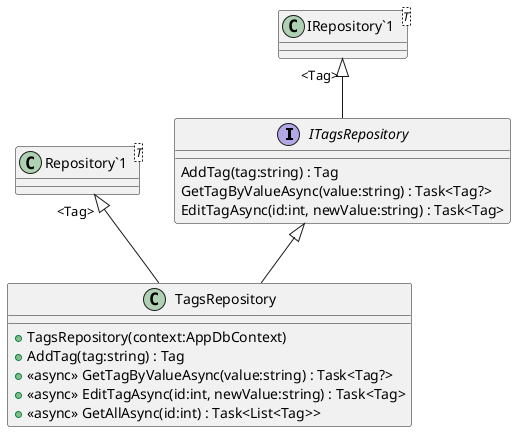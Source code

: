 @startuml
interface ITagsRepository {
    AddTag(tag:string) : Tag
    GetTagByValueAsync(value:string) : Task<Tag?>
    EditTagAsync(id:int, newValue:string) : Task<Tag>
}
class TagsRepository {
    + TagsRepository(context:AppDbContext)
    + AddTag(tag:string) : Tag
    + <<async>> GetTagByValueAsync(value:string) : Task<Tag?>
    + <<async>> EditTagAsync(id:int, newValue:string) : Task<Tag>
    + <<async>> GetAllAsync(id:int) : Task<List<Tag>>
}
class "IRepository`1"<T> {
}
class "Repository`1"<T> {
}
"IRepository`1" "<Tag>" <|-- ITagsRepository
"Repository`1" "<Tag>" <|-- TagsRepository
ITagsRepository <|-- TagsRepository
@enduml
